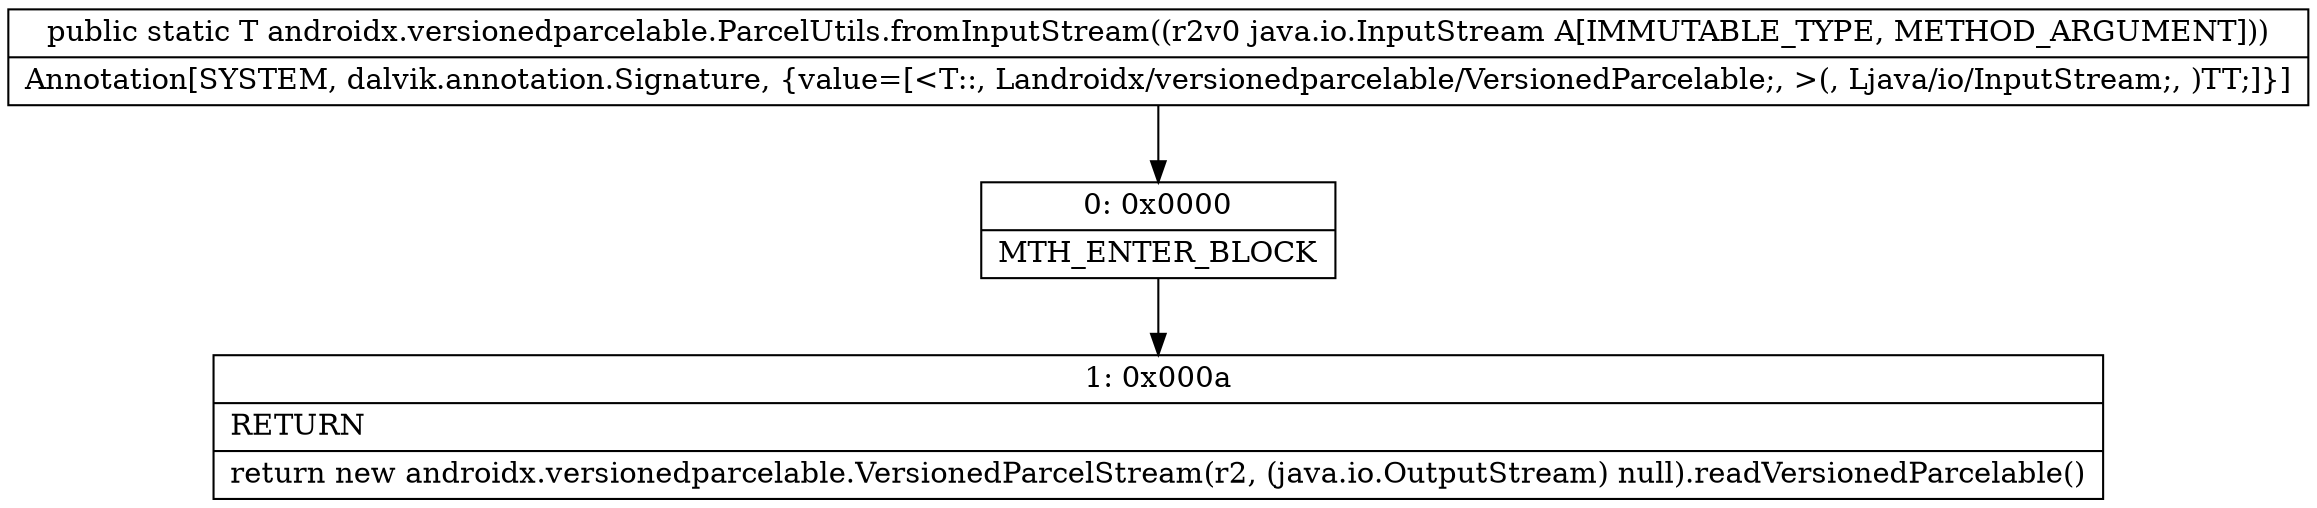 digraph "CFG forandroidx.versionedparcelable.ParcelUtils.fromInputStream(Ljava\/io\/InputStream;)Landroidx\/versionedparcelable\/VersionedParcelable;" {
Node_0 [shape=record,label="{0\:\ 0x0000|MTH_ENTER_BLOCK\l}"];
Node_1 [shape=record,label="{1\:\ 0x000a|RETURN\l|return new androidx.versionedparcelable.VersionedParcelStream(r2, (java.io.OutputStream) null).readVersionedParcelable()\l}"];
MethodNode[shape=record,label="{public static T androidx.versionedparcelable.ParcelUtils.fromInputStream((r2v0 java.io.InputStream A[IMMUTABLE_TYPE, METHOD_ARGUMENT]))  | Annotation[SYSTEM, dalvik.annotation.Signature, \{value=[\<T::, Landroidx\/versionedparcelable\/VersionedParcelable;, \>(, Ljava\/io\/InputStream;, )TT;]\}]\l}"];
MethodNode -> Node_0;
Node_0 -> Node_1;
}

